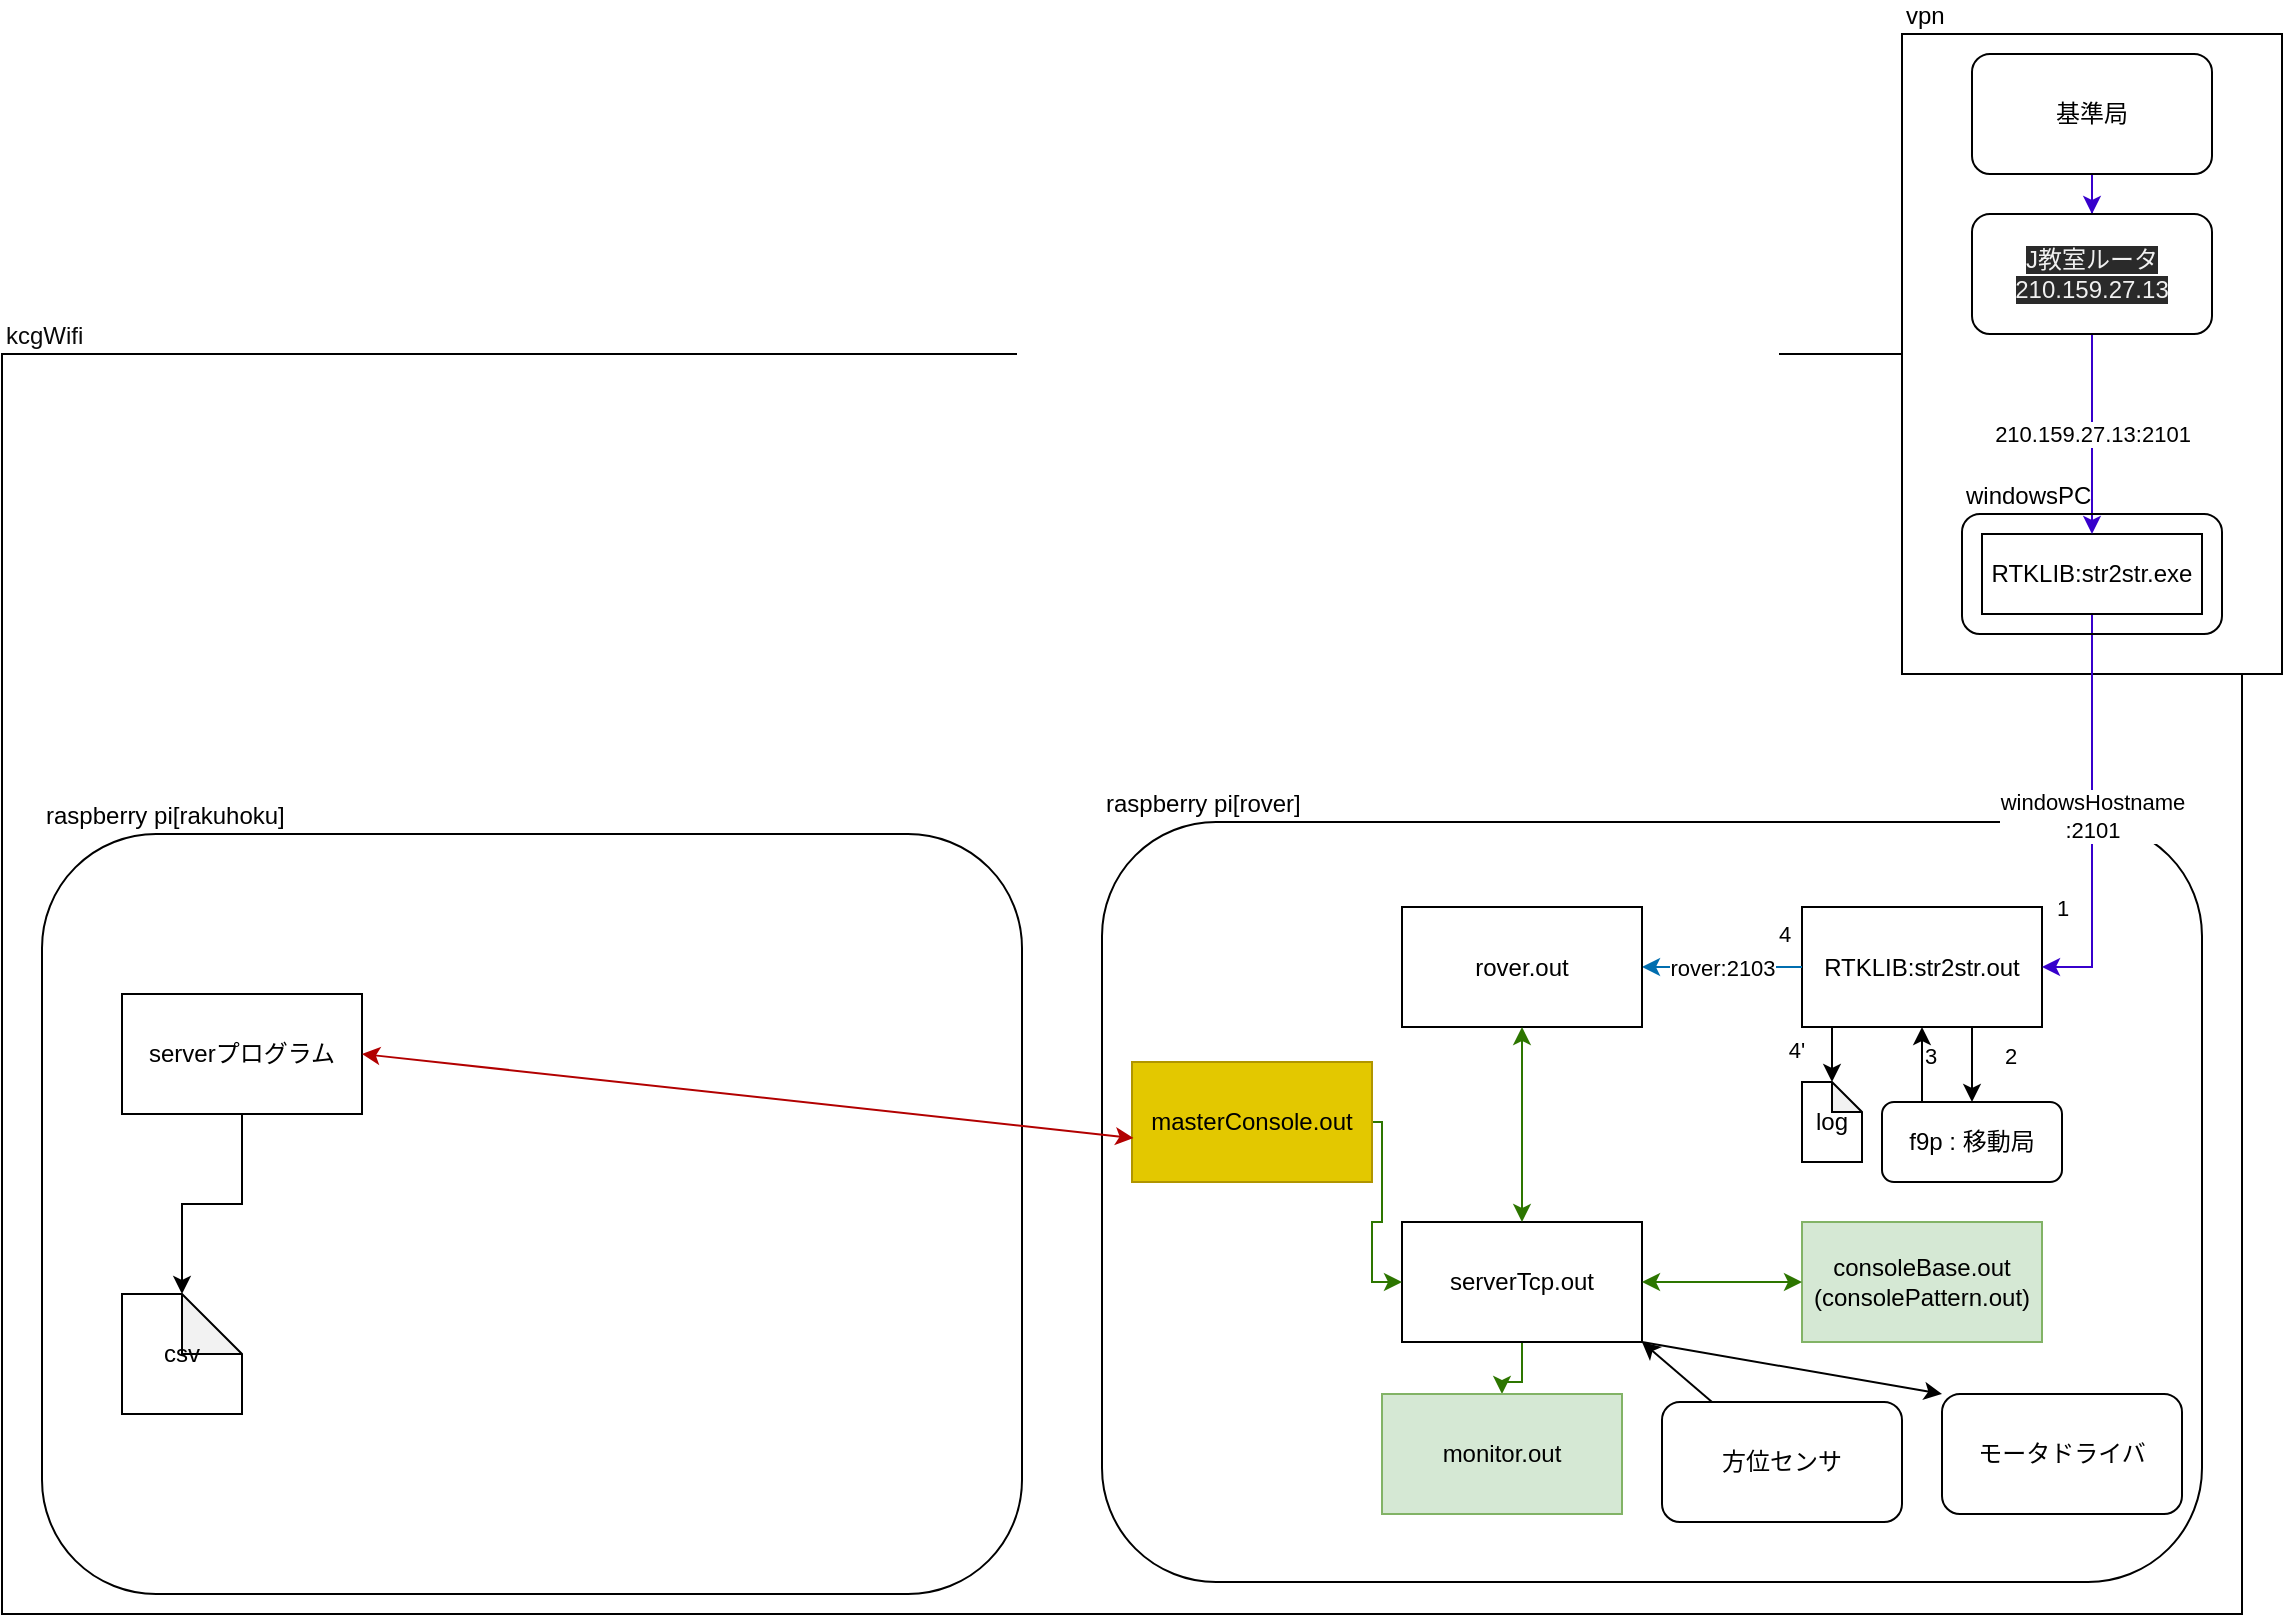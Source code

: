 <mxfile>
    <diagram id="4h4-1hlXPLHmPYGvHNiX" name="案1(json)">
        <mxGraphModel dx="1775" dy="919" grid="1" gridSize="10" guides="1" tooltips="1" connect="1" arrows="1" fold="1" page="1" pageScale="1" pageWidth="1169" pageHeight="827" math="0" shadow="0">
            <root>
                <mxCell id="0"/>
                <mxCell id="1" parent="0"/>
                <mxCell id="3" value="kcgWifi" style="rounded=0;whiteSpace=wrap;html=1;align=left;labelPosition=center;verticalLabelPosition=top;verticalAlign=bottom;labelBackgroundColor=#ffffff;fontColor=#0A0A0A;" parent="1" vertex="1">
                    <mxGeometry x="20" y="180" width="1120" height="630" as="geometry"/>
                </mxCell>
                <mxCell id="14" value="RTKLIB:str2str.out" style="rounded=0;whiteSpace=wrap;html=1;fillColor=none;align=center;" parent="1" vertex="1">
                    <mxGeometry x="920" y="456.5" width="120" height="60" as="geometry"/>
                </mxCell>
                <mxCell id="buMRhMvBDXyK5qbtizx7-53" value="vpn" style="rounded=0;whiteSpace=wrap;html=1;align=left;labelPosition=center;verticalLabelPosition=top;verticalAlign=bottom;" parent="1" vertex="1">
                    <mxGeometry x="970" y="20" width="190" height="320" as="geometry"/>
                </mxCell>
                <mxCell id="RR-BX4RhPZ8IhZsyOKge-55" value="raspberry pi[rover]" style="rounded=1;whiteSpace=wrap;html=1;fillColor=none;align=left;labelPosition=center;verticalLabelPosition=top;verticalAlign=bottom;" parent="1" vertex="1">
                    <mxGeometry x="570" y="414" width="550" height="380" as="geometry"/>
                </mxCell>
                <mxCell id="2" value="&lt;span style=&quot;background-color: rgb(255 , 255 , 255)&quot;&gt;&lt;font color=&quot;#000000&quot;&gt;vpn&lt;/font&gt;&lt;/span&gt;" style="rounded=0;whiteSpace=wrap;html=1;align=left;labelPosition=center;verticalLabelPosition=top;verticalAlign=bottom;fillColor=none;" parent="1" vertex="1">
                    <mxGeometry x="970" y="20" width="190" height="320" as="geometry"/>
                </mxCell>
                <mxCell id="15" value="windowsHostname&lt;br&gt;:2101" style="edgeStyle=orthogonalEdgeStyle;rounded=0;orthogonalLoop=1;jettySize=auto;html=1;entryX=1;entryY=0.5;entryDx=0;entryDy=0;fillColor=#6a00ff;strokeColor=#3700CC;" parent="1" source="5" target="14" edge="1">
                    <mxGeometry relative="1" as="geometry"/>
                </mxCell>
                <mxCell id="23" value="1" style="edgeLabel;html=1;align=center;verticalAlign=middle;resizable=0;points=[];" parent="15" vertex="1" connectable="0">
                    <mxGeometry x="0.605" y="1" relative="1" as="geometry">
                        <mxPoint x="-16" y="-15" as="offset"/>
                    </mxGeometry>
                </mxCell>
                <mxCell id="5" value="RTKLIB:str2str.exe" style="rounded=0;whiteSpace=wrap;html=1;fillColor=none;align=center;" parent="1" vertex="1">
                    <mxGeometry x="1010" y="270" width="110" height="40" as="geometry"/>
                </mxCell>
                <mxCell id="10" value="210.159.27.13:2101" style="edgeStyle=orthogonalEdgeStyle;rounded=0;orthogonalLoop=1;jettySize=auto;html=1;exitX=0.5;exitY=1;exitDx=0;exitDy=0;entryX=0.5;entryY=0;entryDx=0;entryDy=0;fillColor=#6a00ff;strokeColor=#3700CC;" parent="1" source="44" target="5" edge="1">
                    <mxGeometry relative="1" as="geometry">
                        <mxPoint x="1065" y="170" as="sourcePoint"/>
                    </mxGeometry>
                </mxCell>
                <mxCell id="30" value="rover:2103" style="edgeStyle=orthogonalEdgeStyle;rounded=0;orthogonalLoop=1;jettySize=auto;html=1;fillColor=#1ba1e2;strokeColor=#006EAF;" parent="1" source="14" target="29" edge="1">
                    <mxGeometry relative="1" as="geometry"/>
                </mxCell>
                <mxCell id="RR-BX4RhPZ8IhZsyOKge-59" style="edgeStyle=orthogonalEdgeStyle;rounded=0;orthogonalLoop=1;jettySize=auto;html=1;entryX=0;entryY=0;entryDx=15;entryDy=0;entryPerimeter=0;" parent="1" source="14" target="16" edge="1">
                    <mxGeometry relative="1" as="geometry">
                        <Array as="points">
                            <mxPoint x="935" y="530"/>
                            <mxPoint x="935" y="530"/>
                        </Array>
                    </mxGeometry>
                </mxCell>
                <mxCell id="RR-BX4RhPZ8IhZsyOKge-60" style="edgeStyle=orthogonalEdgeStyle;rounded=0;orthogonalLoop=1;jettySize=auto;html=1;exitX=0.5;exitY=1;exitDx=0;exitDy=0;entryX=0.5;entryY=0;entryDx=0;entryDy=0;" parent="1" source="14" target="47" edge="1">
                    <mxGeometry relative="1" as="geometry">
                        <Array as="points">
                            <mxPoint x="1005" y="517"/>
                        </Array>
                    </mxGeometry>
                </mxCell>
                <mxCell id="16" value="log" style="shape=note;whiteSpace=wrap;html=1;backgroundOutline=1;darkOpacity=0.05;fillColor=none;align=center;size=15;" parent="1" vertex="1">
                    <mxGeometry x="920" y="544" width="30" height="40" as="geometry"/>
                </mxCell>
                <mxCell id="24" value="2" style="edgeLabel;html=1;align=center;verticalAlign=middle;resizable=0;points=[];" parent="1" vertex="1" connectable="0">
                    <mxGeometry x="1019.998" y="523.996" as="geometry">
                        <mxPoint x="4" y="7" as="offset"/>
                    </mxGeometry>
                </mxCell>
                <mxCell id="25" value="4'" style="edgeLabel;html=1;align=center;verticalAlign=middle;resizable=0;points=[];" parent="1" vertex="1" connectable="0">
                    <mxGeometry x="1039.998" y="489.996" as="geometry">
                        <mxPoint x="-123" y="38" as="offset"/>
                    </mxGeometry>
                </mxCell>
                <mxCell id="26" value="3" style="edgeLabel;html=1;align=center;verticalAlign=middle;resizable=0;points=[];" parent="1" vertex="1" connectable="0">
                    <mxGeometry x="1019.998" y="513.996" as="geometry">
                        <mxPoint x="-36" y="17" as="offset"/>
                    </mxGeometry>
                </mxCell>
                <mxCell id="27" value="4" style="edgeLabel;html=1;align=center;verticalAlign=middle;resizable=0;points=[];" parent="1" vertex="1" connectable="0">
                    <mxGeometry x="909.998" y="473.996" as="geometry">
                        <mxPoint x="1" y="-4" as="offset"/>
                    </mxGeometry>
                </mxCell>
                <mxCell id="29" value="rover.out" style="rounded=0;whiteSpace=wrap;html=1;fillColor=none;align=center;" parent="1" vertex="1">
                    <mxGeometry x="720" y="456.5" width="120" height="60" as="geometry"/>
                </mxCell>
                <mxCell id="38" value="" style="edgeStyle=orthogonalEdgeStyle;rounded=0;orthogonalLoop=1;jettySize=auto;html=1;fillColor=#60a917;strokeColor=#2D7600;" parent="1" source="33" target="34" edge="1">
                    <mxGeometry relative="1" as="geometry"/>
                </mxCell>
                <mxCell id="33" value="serverTcp.out" style="rounded=0;whiteSpace=wrap;html=1;fillColor=none;align=center;" parent="1" vertex="1">
                    <mxGeometry x="720" y="614" width="120" height="60" as="geometry"/>
                </mxCell>
                <mxCell id="34" value="monitor.out" style="rounded=0;whiteSpace=wrap;html=1;fillColor=#d5e8d4;align=center;strokeColor=#82b366;fontColor=#000000;" parent="1" vertex="1">
                    <mxGeometry x="710" y="700" width="120" height="60" as="geometry"/>
                </mxCell>
                <mxCell id="35" value="consoleBase.out&lt;br&gt;(consolePattern.out)" style="rounded=0;whiteSpace=wrap;html=1;fillColor=#d5e8d4;align=center;strokeColor=#82b366;fontColor=#000000;" parent="1" vertex="1">
                    <mxGeometry x="920" y="614" width="120" height="60" as="geometry"/>
                </mxCell>
                <mxCell id="46" value="" style="edgeStyle=orthogonalEdgeStyle;rounded=0;orthogonalLoop=1;jettySize=auto;html=1;fillColor=#6a00ff;strokeColor=#3700CC;" parent="1" source="43" target="44" edge="1">
                    <mxGeometry relative="1" as="geometry"/>
                </mxCell>
                <mxCell id="43" value="基準局" style="rounded=1;whiteSpace=wrap;html=1;fillColor=none;align=center;" parent="1" vertex="1">
                    <mxGeometry x="1005" y="30" width="120" height="60" as="geometry"/>
                </mxCell>
                <mxCell id="44" value="&#10;&#10;&lt;span style=&quot;color: rgb(240, 240, 240); font-family: helvetica; font-size: 12px; font-style: normal; font-weight: 400; letter-spacing: normal; text-indent: 0px; text-transform: none; word-spacing: 0px; background-color: rgb(42, 42, 42); display: inline; float: none;&quot;&gt;J教室ルータ&lt;/span&gt;&lt;br style=&quot;color: rgb(240, 240, 240); font-family: helvetica; font-size: 12px; font-style: normal; font-weight: 400; letter-spacing: normal; text-indent: 0px; text-transform: none; word-spacing: 0px; background-color: rgb(42, 42, 42);&quot;&gt;&lt;span style=&quot;color: rgb(240, 240, 240); font-family: helvetica; font-size: 12px; font-style: normal; font-weight: 400; letter-spacing: normal; text-indent: 0px; text-transform: none; word-spacing: 0px; background-color: rgb(42, 42, 42); display: inline; float: none;&quot;&gt;210.159.27.13&lt;/span&gt;&#10;&#10;" style="rounded=1;whiteSpace=wrap;html=1;fillColor=none;align=center;" parent="1" vertex="1">
                    <mxGeometry x="1005" y="110" width="120" height="60" as="geometry"/>
                </mxCell>
                <mxCell id="45" value="windowsPC" style="rounded=1;whiteSpace=wrap;html=1;fillColor=none;align=left;labelPosition=center;verticalLabelPosition=top;verticalAlign=bottom;" parent="1" vertex="1">
                    <mxGeometry x="1000" y="260" width="130" height="60" as="geometry"/>
                </mxCell>
                <mxCell id="49" style="edgeStyle=orthogonalEdgeStyle;rounded=0;orthogonalLoop=1;jettySize=auto;html=1;exitX=0.5;exitY=0;exitDx=0;exitDy=0;entryX=0.5;entryY=1;entryDx=0;entryDy=0;" parent="1" source="47" target="14" edge="1">
                    <mxGeometry relative="1" as="geometry">
                        <Array as="points">
                            <mxPoint x="980" y="554"/>
                        </Array>
                    </mxGeometry>
                </mxCell>
                <mxCell id="47" value="f9p : 移動局" style="rounded=1;whiteSpace=wrap;html=1;" parent="1" vertex="1">
                    <mxGeometry x="960" y="554" width="90" height="40" as="geometry"/>
                </mxCell>
                <mxCell id="50" value="モータドライバ" style="rounded=1;whiteSpace=wrap;html=1;" parent="1" vertex="1">
                    <mxGeometry x="990" y="700" width="120" height="60" as="geometry"/>
                </mxCell>
                <mxCell id="51" value="" style="endArrow=classic;html=1;entryX=0;entryY=0;entryDx=0;entryDy=0;exitX=1;exitY=1;exitDx=0;exitDy=0;" parent="1" source="33" target="50" edge="1">
                    <mxGeometry width="50" height="50" relative="1" as="geometry">
                        <mxPoint x="560" y="430" as="sourcePoint"/>
                        <mxPoint x="610" y="380" as="targetPoint"/>
                    </mxGeometry>
                </mxCell>
                <mxCell id="52" value="" style="endArrow=classic;startArrow=classic;html=1;entryX=0;entryY=0.5;entryDx=0;entryDy=0;exitX=1;exitY=0.5;exitDx=0;exitDy=0;fillColor=#60a917;strokeColor=#2D7600;" parent="1" source="33" target="35" edge="1">
                    <mxGeometry width="50" height="50" relative="1" as="geometry">
                        <mxPoint x="670" y="480" as="sourcePoint"/>
                        <mxPoint x="610" y="380" as="targetPoint"/>
                    </mxGeometry>
                </mxCell>
                <mxCell id="53" value="" style="endArrow=classic;startArrow=classic;html=1;entryX=0.5;entryY=1;entryDx=0;entryDy=0;exitX=0.5;exitY=0;exitDx=0;exitDy=0;fillColor=#60a917;strokeColor=#2D7600;" parent="1" source="33" target="29" edge="1">
                    <mxGeometry width="50" height="50" relative="1" as="geometry">
                        <mxPoint x="560" y="430" as="sourcePoint"/>
                        <mxPoint x="610" y="380" as="targetPoint"/>
                    </mxGeometry>
                </mxCell>
                <mxCell id="RR-BX4RhPZ8IhZsyOKge-53" value="方位センサ" style="rounded=1;whiteSpace=wrap;html=1;" parent="1" vertex="1">
                    <mxGeometry x="850" y="704" width="120" height="60" as="geometry"/>
                </mxCell>
                <mxCell id="RR-BX4RhPZ8IhZsyOKge-54" value="" style="endArrow=classic;html=1;entryX=1;entryY=1;entryDx=0;entryDy=0;" parent="1" source="RR-BX4RhPZ8IhZsyOKge-53" target="33" edge="1">
                    <mxGeometry width="50" height="50" relative="1" as="geometry">
                        <mxPoint x="560" y="430" as="sourcePoint"/>
                        <mxPoint x="610" y="380" as="targetPoint"/>
                    </mxGeometry>
                </mxCell>
                <mxCell id="54" value="raspberry pi[rakuhoku]" style="rounded=1;whiteSpace=wrap;html=1;fillColor=none;align=left;labelPosition=center;verticalLabelPosition=top;verticalAlign=bottom;" vertex="1" parent="1">
                    <mxGeometry x="40" y="420" width="490" height="380" as="geometry"/>
                </mxCell>
                <mxCell id="oU8cGqscpkHNVwqa0P7M-56" style="edgeStyle=orthogonalEdgeStyle;rounded=0;orthogonalLoop=1;jettySize=auto;html=1;exitX=0.5;exitY=1;exitDx=0;exitDy=0;entryX=0;entryY=0;entryDx=30;entryDy=0;entryPerimeter=0;" edge="1" parent="1" source="oU8cGqscpkHNVwqa0P7M-54" target="oU8cGqscpkHNVwqa0P7M-55">
                    <mxGeometry relative="1" as="geometry"/>
                </mxCell>
                <mxCell id="oU8cGqscpkHNVwqa0P7M-54" value="serverプログラム" style="rounded=0;whiteSpace=wrap;html=1;" vertex="1" parent="1">
                    <mxGeometry x="80" y="500" width="120" height="60" as="geometry"/>
                </mxCell>
                <mxCell id="oU8cGqscpkHNVwqa0P7M-55" value="csv" style="shape=note;whiteSpace=wrap;html=1;backgroundOutline=1;darkOpacity=0.05;" vertex="1" parent="1">
                    <mxGeometry x="80" y="650" width="60" height="60" as="geometry"/>
                </mxCell>
                <mxCell id="062Bthyyob5zDCIBf9DL-58" style="edgeStyle=orthogonalEdgeStyle;rounded=0;orthogonalLoop=1;jettySize=auto;html=1;entryX=0;entryY=0.5;entryDx=0;entryDy=0;fillColor=#60a917;strokeColor=#2D7600;" edge="1" parent="1" source="062Bthyyob5zDCIBf9DL-54" target="33">
                    <mxGeometry relative="1" as="geometry">
                        <Array as="points">
                            <mxPoint x="710" y="564"/>
                            <mxPoint x="710" y="614"/>
                            <mxPoint x="705" y="614"/>
                            <mxPoint x="705" y="644"/>
                        </Array>
                    </mxGeometry>
                </mxCell>
                <mxCell id="062Bthyyob5zDCIBf9DL-54" value="masterConsole.out" style="rounded=0;whiteSpace=wrap;html=1;fillColor=#e3c800;strokeColor=#B09500;fontColor=#000000;" vertex="1" parent="1">
                    <mxGeometry x="585" y="534" width="120" height="60" as="geometry"/>
                </mxCell>
                <mxCell id="hpHJOi-LV5hMV97UFWcU-54" value="" style="endArrow=classic;startArrow=classic;html=1;entryX=0.006;entryY=0.634;entryDx=0;entryDy=0;entryPerimeter=0;exitX=1;exitY=0.5;exitDx=0;exitDy=0;fillColor=#e51400;strokeColor=#B20000;" edge="1" parent="1" source="oU8cGqscpkHNVwqa0P7M-54" target="062Bthyyob5zDCIBf9DL-54">
                    <mxGeometry width="50" height="50" relative="1" as="geometry">
                        <mxPoint x="360" y="560" as="sourcePoint"/>
                        <mxPoint x="410" y="510" as="targetPoint"/>
                    </mxGeometry>
                </mxCell>
            </root>
        </mxGraphModel>
    </diagram>
    <diagram id="7Uo8St-xOnKl7V2g1DIS" name="案2(FIFO)">
        <mxGraphModel dx="1509" dy="781" grid="1" gridSize="10" guides="1" tooltips="1" connect="1" arrows="1" fold="1" page="1" pageScale="1" pageWidth="1169" pageHeight="827" math="0" shadow="0">
            <root>
                <mxCell id="2722oZhgoKBcBwYdFfBj-0"/>
                <mxCell id="2722oZhgoKBcBwYdFfBj-1" parent="2722oZhgoKBcBwYdFfBj-0"/>
                <mxCell id="MkDBwqyUFpDcXtYGxTR2-0" value="kcgWifi" style="rounded=0;whiteSpace=wrap;html=1;align=left;labelPosition=center;verticalLabelPosition=top;verticalAlign=bottom;labelBackgroundColor=#ffffff;fontColor=#0A0A0A;" vertex="1" parent="2722oZhgoKBcBwYdFfBj-1">
                    <mxGeometry x="15" y="179" width="1120" height="630" as="geometry"/>
                </mxCell>
                <mxCell id="MkDBwqyUFpDcXtYGxTR2-1" value="RTKLIB:str2str.out" style="rounded=0;whiteSpace=wrap;html=1;fillColor=none;align=center;" vertex="1" parent="2722oZhgoKBcBwYdFfBj-1">
                    <mxGeometry x="915" y="455.5" width="120" height="60" as="geometry"/>
                </mxCell>
                <mxCell id="MkDBwqyUFpDcXtYGxTR2-2" value="vpn" style="rounded=0;whiteSpace=wrap;html=1;align=left;labelPosition=center;verticalLabelPosition=top;verticalAlign=bottom;" vertex="1" parent="2722oZhgoKBcBwYdFfBj-1">
                    <mxGeometry x="965" y="19" width="190" height="320" as="geometry"/>
                </mxCell>
                <mxCell id="MkDBwqyUFpDcXtYGxTR2-3" value="raspberry pi[rover]" style="rounded=1;whiteSpace=wrap;html=1;fillColor=none;align=left;labelPosition=center;verticalLabelPosition=top;verticalAlign=bottom;" vertex="1" parent="2722oZhgoKBcBwYdFfBj-1">
                    <mxGeometry x="565" y="413" width="550" height="380" as="geometry"/>
                </mxCell>
                <mxCell id="MkDBwqyUFpDcXtYGxTR2-4" value="&lt;span style=&quot;background-color: rgb(255 , 255 , 255)&quot;&gt;&lt;font color=&quot;#000000&quot;&gt;vpn&lt;/font&gt;&lt;/span&gt;" style="rounded=0;whiteSpace=wrap;html=1;align=left;labelPosition=center;verticalLabelPosition=top;verticalAlign=bottom;fillColor=none;" vertex="1" parent="2722oZhgoKBcBwYdFfBj-1">
                    <mxGeometry x="965" y="19" width="190" height="320" as="geometry"/>
                </mxCell>
                <mxCell id="MkDBwqyUFpDcXtYGxTR2-5" value="windowsHostname&lt;br&gt;:2101" style="edgeStyle=orthogonalEdgeStyle;rounded=0;orthogonalLoop=1;jettySize=auto;html=1;entryX=1;entryY=0.5;entryDx=0;entryDy=0;fillColor=#6a00ff;strokeColor=#3700CC;" edge="1" source="MkDBwqyUFpDcXtYGxTR2-7" target="MkDBwqyUFpDcXtYGxTR2-1" parent="2722oZhgoKBcBwYdFfBj-1">
                    <mxGeometry relative="1" as="geometry"/>
                </mxCell>
                <mxCell id="MkDBwqyUFpDcXtYGxTR2-6" value="1" style="edgeLabel;html=1;align=center;verticalAlign=middle;resizable=0;points=[];" vertex="1" connectable="0" parent="MkDBwqyUFpDcXtYGxTR2-5">
                    <mxGeometry x="0.605" y="1" relative="1" as="geometry">
                        <mxPoint x="-16" y="-15" as="offset"/>
                    </mxGeometry>
                </mxCell>
                <mxCell id="MkDBwqyUFpDcXtYGxTR2-7" value="RTKLIB:str2str.exe" style="rounded=0;whiteSpace=wrap;html=1;fillColor=none;align=center;" vertex="1" parent="2722oZhgoKBcBwYdFfBj-1">
                    <mxGeometry x="1005" y="269" width="110" height="40" as="geometry"/>
                </mxCell>
                <mxCell id="MkDBwqyUFpDcXtYGxTR2-8" value="210.159.27.13:2101" style="edgeStyle=orthogonalEdgeStyle;rounded=0;orthogonalLoop=1;jettySize=auto;html=1;exitX=0.5;exitY=1;exitDx=0;exitDy=0;entryX=0.5;entryY=0;entryDx=0;entryDy=0;fillColor=#6a00ff;strokeColor=#3700CC;" edge="1" source="MkDBwqyUFpDcXtYGxTR2-24" target="MkDBwqyUFpDcXtYGxTR2-7" parent="2722oZhgoKBcBwYdFfBj-1">
                    <mxGeometry relative="1" as="geometry">
                        <mxPoint x="1060" y="169" as="sourcePoint"/>
                    </mxGeometry>
                </mxCell>
                <mxCell id="MkDBwqyUFpDcXtYGxTR2-9" value="rover:2103" style="edgeStyle=orthogonalEdgeStyle;rounded=0;orthogonalLoop=1;jettySize=auto;html=1;fillColor=#1ba1e2;strokeColor=#006EAF;" edge="1" source="MkDBwqyUFpDcXtYGxTR2-1" target="MkDBwqyUFpDcXtYGxTR2-17" parent="2722oZhgoKBcBwYdFfBj-1">
                    <mxGeometry relative="1" as="geometry"/>
                </mxCell>
                <mxCell id="MkDBwqyUFpDcXtYGxTR2-10" style="edgeStyle=orthogonalEdgeStyle;rounded=0;orthogonalLoop=1;jettySize=auto;html=1;entryX=0;entryY=0;entryDx=15;entryDy=0;entryPerimeter=0;" edge="1" source="MkDBwqyUFpDcXtYGxTR2-1" target="MkDBwqyUFpDcXtYGxTR2-12" parent="2722oZhgoKBcBwYdFfBj-1">
                    <mxGeometry relative="1" as="geometry">
                        <Array as="points">
                            <mxPoint x="930" y="529"/>
                            <mxPoint x="930" y="529"/>
                        </Array>
                    </mxGeometry>
                </mxCell>
                <mxCell id="MkDBwqyUFpDcXtYGxTR2-11" style="edgeStyle=orthogonalEdgeStyle;rounded=0;orthogonalLoop=1;jettySize=auto;html=1;exitX=0.5;exitY=1;exitDx=0;exitDy=0;entryX=0.5;entryY=0;entryDx=0;entryDy=0;" edge="1" source="MkDBwqyUFpDcXtYGxTR2-1" target="MkDBwqyUFpDcXtYGxTR2-27" parent="2722oZhgoKBcBwYdFfBj-1">
                    <mxGeometry relative="1" as="geometry">
                        <Array as="points">
                            <mxPoint x="1000" y="516"/>
                        </Array>
                    </mxGeometry>
                </mxCell>
                <mxCell id="MkDBwqyUFpDcXtYGxTR2-12" value="log" style="shape=note;whiteSpace=wrap;html=1;backgroundOutline=1;darkOpacity=0.05;fillColor=none;align=center;size=15;" vertex="1" parent="2722oZhgoKBcBwYdFfBj-1">
                    <mxGeometry x="915" y="543" width="30" height="40" as="geometry"/>
                </mxCell>
                <mxCell id="MkDBwqyUFpDcXtYGxTR2-13" value="2" style="edgeLabel;html=1;align=center;verticalAlign=middle;resizable=0;points=[];" vertex="1" connectable="0" parent="2722oZhgoKBcBwYdFfBj-1">
                    <mxGeometry x="1014.998" y="522.996" as="geometry">
                        <mxPoint x="4" y="7" as="offset"/>
                    </mxGeometry>
                </mxCell>
                <mxCell id="MkDBwqyUFpDcXtYGxTR2-14" value="4'" style="edgeLabel;html=1;align=center;verticalAlign=middle;resizable=0;points=[];" vertex="1" connectable="0" parent="2722oZhgoKBcBwYdFfBj-1">
                    <mxGeometry x="1034.998" y="488.996" as="geometry">
                        <mxPoint x="-123" y="38" as="offset"/>
                    </mxGeometry>
                </mxCell>
                <mxCell id="MkDBwqyUFpDcXtYGxTR2-15" value="3" style="edgeLabel;html=1;align=center;verticalAlign=middle;resizable=0;points=[];" vertex="1" connectable="0" parent="2722oZhgoKBcBwYdFfBj-1">
                    <mxGeometry x="1014.998" y="512.996" as="geometry">
                        <mxPoint x="-36" y="17" as="offset"/>
                    </mxGeometry>
                </mxCell>
                <mxCell id="MkDBwqyUFpDcXtYGxTR2-16" value="4" style="edgeLabel;html=1;align=center;verticalAlign=middle;resizable=0;points=[];" vertex="1" connectable="0" parent="2722oZhgoKBcBwYdFfBj-1">
                    <mxGeometry x="904.998" y="472.996" as="geometry">
                        <mxPoint x="1" y="-4" as="offset"/>
                    </mxGeometry>
                </mxCell>
                <mxCell id="MkDBwqyUFpDcXtYGxTR2-17" value="rover.out" style="rounded=0;whiteSpace=wrap;html=1;fillColor=none;align=center;" vertex="1" parent="2722oZhgoKBcBwYdFfBj-1">
                    <mxGeometry x="715" y="455.5" width="120" height="60" as="geometry"/>
                </mxCell>
                <mxCell id="MkDBwqyUFpDcXtYGxTR2-18" value="" style="edgeStyle=orthogonalEdgeStyle;rounded=0;orthogonalLoop=1;jettySize=auto;html=1;fillColor=#60a917;strokeColor=#2D7600;" edge="1" source="MkDBwqyUFpDcXtYGxTR2-19" target="MkDBwqyUFpDcXtYGxTR2-20" parent="2722oZhgoKBcBwYdFfBj-1">
                    <mxGeometry relative="1" as="geometry"/>
                </mxCell>
                <mxCell id="MkDBwqyUFpDcXtYGxTR2-19" value="serverTcp.out" style="rounded=0;whiteSpace=wrap;html=1;fillColor=none;align=center;" vertex="1" parent="2722oZhgoKBcBwYdFfBj-1">
                    <mxGeometry x="715" y="613" width="120" height="60" as="geometry"/>
                </mxCell>
                <mxCell id="MkDBwqyUFpDcXtYGxTR2-20" value="monitor.out" style="rounded=0;whiteSpace=wrap;html=1;fillColor=#d5e8d4;align=center;strokeColor=#82b366;fontColor=#000000;" vertex="1" parent="2722oZhgoKBcBwYdFfBj-1">
                    <mxGeometry x="705" y="699" width="120" height="60" as="geometry"/>
                </mxCell>
                <mxCell id="MkDBwqyUFpDcXtYGxTR2-21" value="consoleBase.out&lt;br&gt;(consolePattern.out)" style="rounded=0;whiteSpace=wrap;html=1;fillColor=#d5e8d4;align=center;strokeColor=#82b366;fontColor=#000000;" vertex="1" parent="2722oZhgoKBcBwYdFfBj-1">
                    <mxGeometry x="915" y="613" width="120" height="60" as="geometry"/>
                </mxCell>
                <mxCell id="MkDBwqyUFpDcXtYGxTR2-22" value="" style="edgeStyle=orthogonalEdgeStyle;rounded=0;orthogonalLoop=1;jettySize=auto;html=1;fillColor=#6a00ff;strokeColor=#3700CC;" edge="1" source="MkDBwqyUFpDcXtYGxTR2-23" target="MkDBwqyUFpDcXtYGxTR2-24" parent="2722oZhgoKBcBwYdFfBj-1">
                    <mxGeometry relative="1" as="geometry"/>
                </mxCell>
                <mxCell id="MkDBwqyUFpDcXtYGxTR2-23" value="基準局" style="rounded=1;whiteSpace=wrap;html=1;fillColor=none;align=center;" vertex="1" parent="2722oZhgoKBcBwYdFfBj-1">
                    <mxGeometry x="1000" y="29" width="120" height="60" as="geometry"/>
                </mxCell>
                <mxCell id="MkDBwqyUFpDcXtYGxTR2-24" value="&#10;&#10;&lt;span style=&quot;color: rgb(240, 240, 240); font-family: helvetica; font-size: 12px; font-style: normal; font-weight: 400; letter-spacing: normal; text-indent: 0px; text-transform: none; word-spacing: 0px; background-color: rgb(42, 42, 42); display: inline; float: none;&quot;&gt;J教室ルータ&lt;/span&gt;&lt;br style=&quot;color: rgb(240, 240, 240); font-family: helvetica; font-size: 12px; font-style: normal; font-weight: 400; letter-spacing: normal; text-indent: 0px; text-transform: none; word-spacing: 0px; background-color: rgb(42, 42, 42);&quot;&gt;&lt;span style=&quot;color: rgb(240, 240, 240); font-family: helvetica; font-size: 12px; font-style: normal; font-weight: 400; letter-spacing: normal; text-indent: 0px; text-transform: none; word-spacing: 0px; background-color: rgb(42, 42, 42); display: inline; float: none;&quot;&gt;210.159.27.13&lt;/span&gt;&#10;&#10;" style="rounded=1;whiteSpace=wrap;html=1;fillColor=none;align=center;" vertex="1" parent="2722oZhgoKBcBwYdFfBj-1">
                    <mxGeometry x="1000" y="109" width="120" height="60" as="geometry"/>
                </mxCell>
                <mxCell id="MkDBwqyUFpDcXtYGxTR2-25" value="windowsPC" style="rounded=1;whiteSpace=wrap;html=1;fillColor=none;align=left;labelPosition=center;verticalLabelPosition=top;verticalAlign=bottom;" vertex="1" parent="2722oZhgoKBcBwYdFfBj-1">
                    <mxGeometry x="995" y="259" width="130" height="60" as="geometry"/>
                </mxCell>
                <mxCell id="MkDBwqyUFpDcXtYGxTR2-26" style="edgeStyle=orthogonalEdgeStyle;rounded=0;orthogonalLoop=1;jettySize=auto;html=1;exitX=0.5;exitY=0;exitDx=0;exitDy=0;entryX=0.5;entryY=1;entryDx=0;entryDy=0;" edge="1" source="MkDBwqyUFpDcXtYGxTR2-27" target="MkDBwqyUFpDcXtYGxTR2-1" parent="2722oZhgoKBcBwYdFfBj-1">
                    <mxGeometry relative="1" as="geometry">
                        <Array as="points">
                            <mxPoint x="975" y="553"/>
                        </Array>
                    </mxGeometry>
                </mxCell>
                <mxCell id="MkDBwqyUFpDcXtYGxTR2-27" value="f9p : 移動局" style="rounded=1;whiteSpace=wrap;html=1;" vertex="1" parent="2722oZhgoKBcBwYdFfBj-1">
                    <mxGeometry x="955" y="553" width="90" height="40" as="geometry"/>
                </mxCell>
                <mxCell id="MkDBwqyUFpDcXtYGxTR2-28" value="モータドライバ" style="rounded=1;whiteSpace=wrap;html=1;" vertex="1" parent="2722oZhgoKBcBwYdFfBj-1">
                    <mxGeometry x="985" y="699" width="120" height="60" as="geometry"/>
                </mxCell>
                <mxCell id="MkDBwqyUFpDcXtYGxTR2-29" value="" style="endArrow=classic;html=1;entryX=0;entryY=0;entryDx=0;entryDy=0;exitX=1;exitY=1;exitDx=0;exitDy=0;" edge="1" source="MkDBwqyUFpDcXtYGxTR2-19" target="MkDBwqyUFpDcXtYGxTR2-28" parent="2722oZhgoKBcBwYdFfBj-1">
                    <mxGeometry width="50" height="50" relative="1" as="geometry">
                        <mxPoint x="555" y="429" as="sourcePoint"/>
                        <mxPoint x="605" y="379" as="targetPoint"/>
                    </mxGeometry>
                </mxCell>
                <mxCell id="MkDBwqyUFpDcXtYGxTR2-30" value="" style="endArrow=classic;startArrow=classic;html=1;entryX=0;entryY=0.5;entryDx=0;entryDy=0;exitX=1;exitY=0.5;exitDx=0;exitDy=0;fillColor=#60a917;strokeColor=#2D7600;" edge="1" source="MkDBwqyUFpDcXtYGxTR2-19" target="MkDBwqyUFpDcXtYGxTR2-21" parent="2722oZhgoKBcBwYdFfBj-1">
                    <mxGeometry width="50" height="50" relative="1" as="geometry">
                        <mxPoint x="665" y="479" as="sourcePoint"/>
                        <mxPoint x="605" y="379" as="targetPoint"/>
                    </mxGeometry>
                </mxCell>
                <mxCell id="MkDBwqyUFpDcXtYGxTR2-31" value="" style="endArrow=classic;startArrow=classic;html=1;entryX=0.5;entryY=1;entryDx=0;entryDy=0;exitX=0.5;exitY=0;exitDx=0;exitDy=0;fillColor=#60a917;strokeColor=#2D7600;" edge="1" source="MkDBwqyUFpDcXtYGxTR2-19" target="MkDBwqyUFpDcXtYGxTR2-17" parent="2722oZhgoKBcBwYdFfBj-1">
                    <mxGeometry width="50" height="50" relative="1" as="geometry">
                        <mxPoint x="555" y="429" as="sourcePoint"/>
                        <mxPoint x="605" y="379" as="targetPoint"/>
                    </mxGeometry>
                </mxCell>
                <mxCell id="MkDBwqyUFpDcXtYGxTR2-32" value="方位センサ" style="rounded=1;whiteSpace=wrap;html=1;" vertex="1" parent="2722oZhgoKBcBwYdFfBj-1">
                    <mxGeometry x="845" y="703" width="120" height="60" as="geometry"/>
                </mxCell>
                <mxCell id="MkDBwqyUFpDcXtYGxTR2-33" value="" style="endArrow=classic;html=1;entryX=1;entryY=1;entryDx=0;entryDy=0;" edge="1" source="MkDBwqyUFpDcXtYGxTR2-32" target="MkDBwqyUFpDcXtYGxTR2-19" parent="2722oZhgoKBcBwYdFfBj-1">
                    <mxGeometry width="50" height="50" relative="1" as="geometry">
                        <mxPoint x="555" y="429" as="sourcePoint"/>
                        <mxPoint x="605" y="379" as="targetPoint"/>
                    </mxGeometry>
                </mxCell>
                <mxCell id="MkDBwqyUFpDcXtYGxTR2-34" value="raspberry pi[rakuhoku]" style="rounded=1;whiteSpace=wrap;html=1;fillColor=none;align=left;labelPosition=center;verticalLabelPosition=top;verticalAlign=bottom;" vertex="1" parent="2722oZhgoKBcBwYdFfBj-1">
                    <mxGeometry x="35" y="419" width="490" height="380" as="geometry"/>
                </mxCell>
                <mxCell id="MkDBwqyUFpDcXtYGxTR2-35" style="edgeStyle=orthogonalEdgeStyle;rounded=0;orthogonalLoop=1;jettySize=auto;html=1;exitX=0.5;exitY=1;exitDx=0;exitDy=0;entryX=0;entryY=0;entryDx=30;entryDy=0;entryPerimeter=0;" edge="1" source="MkDBwqyUFpDcXtYGxTR2-36" target="MkDBwqyUFpDcXtYGxTR2-37" parent="2722oZhgoKBcBwYdFfBj-1">
                    <mxGeometry relative="1" as="geometry"/>
                </mxCell>
                <mxCell id="1mH5I6TLiAHNWnVb_CI_-2" style="edgeStyle=orthogonalEdgeStyle;rounded=0;orthogonalLoop=1;jettySize=auto;html=1;entryX=0;entryY=0.5;entryDx=0;entryDy=0;entryPerimeter=0;fillColor=#e3c800;strokeColor=#B09500;" edge="1" parent="2722oZhgoKBcBwYdFfBj-1" source="MkDBwqyUFpDcXtYGxTR2-36" target="1mH5I6TLiAHNWnVb_CI_-1">
                    <mxGeometry relative="1" as="geometry"/>
                </mxCell>
                <mxCell id="MkDBwqyUFpDcXtYGxTR2-36" value="serverプログラム" style="rounded=0;whiteSpace=wrap;html=1;" vertex="1" parent="2722oZhgoKBcBwYdFfBj-1">
                    <mxGeometry x="75" y="499" width="120" height="60" as="geometry"/>
                </mxCell>
                <mxCell id="MkDBwqyUFpDcXtYGxTR2-37" value="csv" style="shape=note;whiteSpace=wrap;html=1;backgroundOutline=1;darkOpacity=0.05;" vertex="1" parent="2722oZhgoKBcBwYdFfBj-1">
                    <mxGeometry x="75" y="649" width="60" height="60" as="geometry"/>
                </mxCell>
                <mxCell id="1mH5I6TLiAHNWnVb_CI_-5" style="edgeStyle=orthogonalEdgeStyle;rounded=0;orthogonalLoop=1;jettySize=auto;html=1;entryX=0;entryY=0;entryDx=60;entryDy=30;entryPerimeter=0;fillColor=#e3c800;strokeColor=#B09500;" edge="1" parent="2722oZhgoKBcBwYdFfBj-1" source="W9wcYQlUZOqT4Q3mTUsH-0" target="1mH5I6TLiAHNWnVb_CI_-0">
                    <mxGeometry relative="1" as="geometry"/>
                </mxCell>
                <mxCell id="W9wcYQlUZOqT4Q3mTUsH-0" value="masterConsole.out" style="rounded=0;whiteSpace=wrap;html=1;fillColor=#e3c800;strokeColor=#B09500;fontColor=#000000;" vertex="1" parent="2722oZhgoKBcBwYdFfBj-1">
                    <mxGeometry x="335" y="599" width="120" height="60" as="geometry"/>
                </mxCell>
                <mxCell id="1mH5I6TLiAHNWnVb_CI_-4" style="edgeStyle=orthogonalEdgeStyle;rounded=0;orthogonalLoop=1;jettySize=auto;html=1;entryX=1;entryY=1;entryDx=0;entryDy=0;fillColor=#e3c800;strokeColor=#B09500;" edge="1" parent="2722oZhgoKBcBwYdFfBj-1" source="1mH5I6TLiAHNWnVb_CI_-0" target="MkDBwqyUFpDcXtYGxTR2-36">
                    <mxGeometry relative="1" as="geometry"/>
                </mxCell>
                <mxCell id="1mH5I6TLiAHNWnVb_CI_-0" value="FIFO_B" style="shape=note;whiteSpace=wrap;html=1;backgroundOutline=1;darkOpacity=0.05;fillColor=#e3c800;strokeColor=#B09500;fontColor=#000000;" vertex="1" parent="2722oZhgoKBcBwYdFfBj-1">
                    <mxGeometry x="225" y="599" width="60" height="60" as="geometry"/>
                </mxCell>
                <mxCell id="1mH5I6TLiAHNWnVb_CI_-3" value="" style="edgeStyle=orthogonalEdgeStyle;rounded=0;orthogonalLoop=1;jettySize=auto;html=1;fillColor=#e3c800;strokeColor=#B09500;" edge="1" parent="2722oZhgoKBcBwYdFfBj-1" source="1mH5I6TLiAHNWnVb_CI_-1" target="W9wcYQlUZOqT4Q3mTUsH-0">
                    <mxGeometry relative="1" as="geometry"/>
                </mxCell>
                <mxCell id="1mH5I6TLiAHNWnVb_CI_-1" value="FIFO_A" style="shape=note;whiteSpace=wrap;html=1;backgroundOutline=1;darkOpacity=0.05;fillColor=#e3c800;strokeColor=#B09500;fontColor=#000000;" vertex="1" parent="2722oZhgoKBcBwYdFfBj-1">
                    <mxGeometry x="365" y="499" width="60" height="60" as="geometry"/>
                </mxCell>
                <mxCell id="1mH5I6TLiAHNWnVb_CI_-6" value="" style="endArrow=classic;startArrow=classic;html=1;exitX=1;exitY=0.5;exitDx=0;exitDy=0;entryX=0;entryY=0.5;entryDx=0;entryDy=0;fillColor=#60a917;strokeColor=#2D7600;" edge="1" parent="2722oZhgoKBcBwYdFfBj-1" source="W9wcYQlUZOqT4Q3mTUsH-0" target="MkDBwqyUFpDcXtYGxTR2-19">
                    <mxGeometry width="50" height="50" relative="1" as="geometry">
                        <mxPoint x="555" y="429" as="sourcePoint"/>
                        <mxPoint x="605" y="379" as="targetPoint"/>
                    </mxGeometry>
                </mxCell>
            </root>
        </mxGraphModel>
    </diagram>
    <diagram id="5j5Y93fpTIJGQrGHd6JN" name="アイコンの説明">
        <mxGraphModel grid="1" gridSize="10" guides="1" tooltips="1" connect="1" arrows="1" page="1" fold="1" pageScale="1" pageWidth="1169" pageHeight="827" math="0" shadow="0">
            <root>
                <mxCell id="kNCsVmunjcMlmzxXIHjF-0"/>
                <mxCell id="kNCsVmunjcMlmzxXIHjF-1" parent="kNCsVmunjcMlmzxXIHjF-0"/>
                <mxCell id="XlnbSORkpJPxRoDRaM9c-1" value="" style="group" vertex="1" connectable="0" parent="kNCsVmunjcMlmzxXIHjF-1">
                    <mxGeometry x="620" y="30" width="530" height="787" as="geometry"/>
                </mxCell>
                <mxCell id="iw7iqL9IymhqxjgPtU3d-0" value="" style="shape=table;html=1;whiteSpace=wrap;startSize=0;container=1;collapsible=0;childLayout=tableLayout;" vertex="1" parent="XlnbSORkpJPxRoDRaM9c-1">
                    <mxGeometry width="530" height="775.369" as="geometry"/>
                </mxCell>
                <mxCell id="iw7iqL9IymhqxjgPtU3d-1" style="shape=partialRectangle;html=1;whiteSpace=wrap;collapsible=0;dropTarget=0;pointerEvents=0;fillColor=none;top=0;left=0;bottom=0;right=0;points=[[0,0.5],[1,0.5]];portConstraint=eastwest;" vertex="1" parent="iw7iqL9IymhqxjgPtU3d-0">
                    <mxGeometry width="530" height="97" as="geometry"/>
                </mxCell>
                <mxCell id="iw7iqL9IymhqxjgPtU3d-2" style="shape=partialRectangle;html=1;whiteSpace=wrap;connectable=0;fillColor=none;top=0;left=0;bottom=0;right=0;overflow=hidden;" vertex="1" parent="iw7iqL9IymhqxjgPtU3d-1">
                    <mxGeometry width="190" height="97" as="geometry"/>
                </mxCell>
                <mxCell id="iw7iqL9IymhqxjgPtU3d-3" value="post通信によるjsonの送信" style="shape=partialRectangle;html=1;whiteSpace=wrap;connectable=0;fillColor=none;top=0;left=0;bottom=0;right=0;overflow=hidden;" vertex="1" parent="iw7iqL9IymhqxjgPtU3d-1">
                    <mxGeometry x="190" width="340" height="97" as="geometry"/>
                </mxCell>
                <mxCell id="iw7iqL9IymhqxjgPtU3d-4" value="" style="shape=partialRectangle;html=1;whiteSpace=wrap;collapsible=0;dropTarget=0;pointerEvents=0;fillColor=none;top=0;left=0;bottom=0;right=0;points=[[0,0.5],[1,0.5]];portConstraint=eastwest;" vertex="1" parent="iw7iqL9IymhqxjgPtU3d-0">
                    <mxGeometry y="97" width="530" height="98" as="geometry"/>
                </mxCell>
                <mxCell id="iw7iqL9IymhqxjgPtU3d-5" value="" style="shape=partialRectangle;html=1;whiteSpace=wrap;connectable=0;fillColor=none;top=0;left=0;bottom=0;right=0;overflow=hidden;" vertex="1" parent="iw7iqL9IymhqxjgPtU3d-4">
                    <mxGeometry width="190" height="98" as="geometry"/>
                </mxCell>
                <mxCell id="iw7iqL9IymhqxjgPtU3d-6" value="未制作のプログラム" style="shape=partialRectangle;html=1;whiteSpace=wrap;connectable=0;fillColor=none;top=0;left=0;bottom=0;right=0;overflow=hidden;" vertex="1" parent="iw7iqL9IymhqxjgPtU3d-4">
                    <mxGeometry x="190" width="340" height="98" as="geometry"/>
                </mxCell>
                <mxCell id="iw7iqL9IymhqxjgPtU3d-7" value="" style="shape=partialRectangle;html=1;whiteSpace=wrap;collapsible=0;dropTarget=0;pointerEvents=0;fillColor=none;top=0;left=0;bottom=0;right=0;points=[[0,0.5],[1,0.5]];portConstraint=eastwest;" vertex="1" parent="iw7iqL9IymhqxjgPtU3d-0">
                    <mxGeometry y="195" width="530" height="96" as="geometry"/>
                </mxCell>
                <mxCell id="iw7iqL9IymhqxjgPtU3d-8" value="" style="shape=partialRectangle;html=1;whiteSpace=wrap;connectable=0;fillColor=none;top=0;left=0;bottom=0;right=0;overflow=hidden;" vertex="1" parent="iw7iqL9IymhqxjgPtU3d-7">
                    <mxGeometry width="190" height="96" as="geometry"/>
                </mxCell>
                <mxCell id="iw7iqL9IymhqxjgPtU3d-9" value="FIFO" style="shape=partialRectangle;html=1;whiteSpace=wrap;connectable=0;fillColor=none;top=0;left=0;bottom=0;right=0;overflow=hidden;" vertex="1" parent="iw7iqL9IymhqxjgPtU3d-7">
                    <mxGeometry x="190" width="340" height="96" as="geometry"/>
                </mxCell>
                <mxCell id="iw7iqL9IymhqxjgPtU3d-10" value="" style="shape=partialRectangle;html=1;whiteSpace=wrap;collapsible=0;dropTarget=0;pointerEvents=0;fillColor=none;top=0;left=0;bottom=0;right=0;points=[[0,0.5],[1,0.5]];portConstraint=eastwest;" vertex="1" parent="iw7iqL9IymhqxjgPtU3d-0">
                    <mxGeometry y="291" width="530" height="97" as="geometry"/>
                </mxCell>
                <mxCell id="iw7iqL9IymhqxjgPtU3d-11" value="" style="shape=partialRectangle;html=1;whiteSpace=wrap;connectable=0;fillColor=none;top=0;left=0;bottom=0;right=0;overflow=hidden;" vertex="1" parent="iw7iqL9IymhqxjgPtU3d-10">
                    <mxGeometry width="190" height="97" as="geometry"/>
                </mxCell>
                <mxCell id="iw7iqL9IymhqxjgPtU3d-12" value="" style="shape=partialRectangle;html=1;whiteSpace=wrap;connectable=0;fillColor=none;top=0;left=0;bottom=0;right=0;overflow=hidden;" vertex="1" parent="iw7iqL9IymhqxjgPtU3d-10">
                    <mxGeometry x="190" width="340" height="97" as="geometry"/>
                </mxCell>
                <mxCell id="iw7iqL9IymhqxjgPtU3d-13" style="shape=partialRectangle;html=1;whiteSpace=wrap;collapsible=0;dropTarget=0;pointerEvents=0;fillColor=none;top=0;left=0;bottom=0;right=0;points=[[0,0.5],[1,0.5]];portConstraint=eastwest;" vertex="1" parent="iw7iqL9IymhqxjgPtU3d-0">
                    <mxGeometry y="388" width="530" height="97" as="geometry"/>
                </mxCell>
                <mxCell id="iw7iqL9IymhqxjgPtU3d-14" style="shape=partialRectangle;html=1;whiteSpace=wrap;connectable=0;fillColor=none;top=0;left=0;bottom=0;right=0;overflow=hidden;" vertex="1" parent="iw7iqL9IymhqxjgPtU3d-13">
                    <mxGeometry width="190" height="97" as="geometry"/>
                </mxCell>
                <mxCell id="iw7iqL9IymhqxjgPtU3d-15" style="shape=partialRectangle;html=1;whiteSpace=wrap;connectable=0;fillColor=none;top=0;left=0;bottom=0;right=0;overflow=hidden;" vertex="1" parent="iw7iqL9IymhqxjgPtU3d-13">
                    <mxGeometry x="190" width="340" height="97" as="geometry"/>
                </mxCell>
                <mxCell id="iw7iqL9IymhqxjgPtU3d-16" style="shape=partialRectangle;html=1;whiteSpace=wrap;collapsible=0;dropTarget=0;pointerEvents=0;fillColor=none;top=0;left=0;bottom=0;right=0;points=[[0,0.5],[1,0.5]];portConstraint=eastwest;" vertex="1" parent="iw7iqL9IymhqxjgPtU3d-0">
                    <mxGeometry y="485" width="530" height="97" as="geometry"/>
                </mxCell>
                <mxCell id="iw7iqL9IymhqxjgPtU3d-17" style="shape=partialRectangle;html=1;whiteSpace=wrap;connectable=0;fillColor=none;top=0;left=0;bottom=0;right=0;overflow=hidden;" vertex="1" parent="iw7iqL9IymhqxjgPtU3d-16">
                    <mxGeometry width="190" height="97" as="geometry"/>
                </mxCell>
                <mxCell id="iw7iqL9IymhqxjgPtU3d-18" style="shape=partialRectangle;html=1;whiteSpace=wrap;connectable=0;fillColor=none;top=0;left=0;bottom=0;right=0;overflow=hidden;" vertex="1" parent="iw7iqL9IymhqxjgPtU3d-16">
                    <mxGeometry x="190" width="340" height="97" as="geometry"/>
                </mxCell>
                <mxCell id="iw7iqL9IymhqxjgPtU3d-19" style="shape=partialRectangle;html=1;whiteSpace=wrap;collapsible=0;dropTarget=0;pointerEvents=0;fillColor=none;top=0;left=0;bottom=0;right=0;points=[[0,0.5],[1,0.5]];portConstraint=eastwest;" vertex="1" parent="iw7iqL9IymhqxjgPtU3d-0">
                    <mxGeometry y="582" width="530" height="96" as="geometry"/>
                </mxCell>
                <mxCell id="iw7iqL9IymhqxjgPtU3d-20" style="shape=partialRectangle;html=1;whiteSpace=wrap;connectable=0;fillColor=none;top=0;left=0;bottom=0;right=0;overflow=hidden;" vertex="1" parent="iw7iqL9IymhqxjgPtU3d-19">
                    <mxGeometry width="190" height="96" as="geometry"/>
                </mxCell>
                <mxCell id="iw7iqL9IymhqxjgPtU3d-21" style="shape=partialRectangle;html=1;whiteSpace=wrap;connectable=0;fillColor=none;top=0;left=0;bottom=0;right=0;overflow=hidden;" vertex="1" parent="iw7iqL9IymhqxjgPtU3d-19">
                    <mxGeometry x="190" width="340" height="96" as="geometry"/>
                </mxCell>
                <mxCell id="iw7iqL9IymhqxjgPtU3d-22" style="shape=partialRectangle;html=1;whiteSpace=wrap;collapsible=0;dropTarget=0;pointerEvents=0;fillColor=none;top=0;left=0;bottom=0;right=0;points=[[0,0.5],[1,0.5]];portConstraint=eastwest;" vertex="1" parent="iw7iqL9IymhqxjgPtU3d-0">
                    <mxGeometry y="678" width="530" height="97" as="geometry"/>
                </mxCell>
                <mxCell id="iw7iqL9IymhqxjgPtU3d-23" style="shape=partialRectangle;html=1;whiteSpace=wrap;connectable=0;fillColor=none;top=0;left=0;bottom=0;right=0;overflow=hidden;" vertex="1" parent="iw7iqL9IymhqxjgPtU3d-22">
                    <mxGeometry width="190" height="97" as="geometry"/>
                </mxCell>
                <mxCell id="iw7iqL9IymhqxjgPtU3d-24" style="shape=partialRectangle;html=1;whiteSpace=wrap;connectable=0;fillColor=none;top=0;left=0;bottom=0;right=0;overflow=hidden;" vertex="1" parent="iw7iqL9IymhqxjgPtU3d-22">
                    <mxGeometry x="190" width="340" height="97" as="geometry"/>
                </mxCell>
                <mxCell id="8auucBiwoUa1d5W-MGLb-0" value="" style="rounded=0;whiteSpace=wrap;html=1;fillColor=#e3c800;strokeColor=#B09500;fontColor=#000000;" vertex="1" parent="XlnbSORkpJPxRoDRaM9c-1">
                    <mxGeometry x="33.125" y="116.305" width="88.333" height="58.153" as="geometry"/>
                </mxCell>
                <mxCell id="XlnbSORkpJPxRoDRaM9c-4" value="" style="endArrow=classic;startArrow=classic;html=1;fillColor=#e51400;strokeColor=#B20000;" edge="1" parent="XlnbSORkpJPxRoDRaM9c-1">
                    <mxGeometry width="50" height="50" relative="1" as="geometry">
                        <mxPoint x="80" y="80" as="sourcePoint"/>
                        <mxPoint x="130" y="30" as="targetPoint"/>
                    </mxGeometry>
                </mxCell>
                <mxCell id="XlnbSORkpJPxRoDRaM9c-0" value="&lt;font color=&quot;#000000&quot;&gt;案で利用されるシステム構成の記号&lt;/font&gt;" style="text;html=1;align=center;verticalAlign=middle;whiteSpace=wrap;rounded=0;fillColor=#FCFCFC;" vertex="1" parent="kNCsVmunjcMlmzxXIHjF-1">
                    <mxGeometry x="620" y="10" width="210" height="20" as="geometry"/>
                </mxCell>
                <mxCell id="XlnbSORkpJPxRoDRaM9c-3" value="" style="endArrow=classic;html=1;fillColor=#e3c800;strokeColor=#B09500;" edge="1" parent="kNCsVmunjcMlmzxXIHjF-1">
                    <mxGeometry width="50" height="50" relative="1" as="geometry">
                        <mxPoint x="690" y="290" as="sourcePoint"/>
                        <mxPoint x="740" y="240" as="targetPoint"/>
                    </mxGeometry>
                </mxCell>
                <mxCell id="mN4JKRebhb1rHEVhPrel-14" value="" style="shape=table;html=1;whiteSpace=wrap;startSize=0;container=1;collapsible=0;childLayout=tableLayout;" parent="kNCsVmunjcMlmzxXIHjF-1" vertex="1">
                    <mxGeometry x="80" y="33" width="520" height="782" as="geometry"/>
                </mxCell>
                <mxCell id="Yqk7UTUQTwyv_QqydPl_-1" style="shape=partialRectangle;html=1;whiteSpace=wrap;collapsible=0;dropTarget=0;pointerEvents=0;fillColor=none;top=0;left=0;bottom=0;right=0;points=[[0,0.5],[1,0.5]];portConstraint=eastwest;" parent="mN4JKRebhb1rHEVhPrel-14" vertex="1">
                    <mxGeometry width="520" height="98" as="geometry"/>
                </mxCell>
                <mxCell id="Yqk7UTUQTwyv_QqydPl_-2" style="shape=partialRectangle;html=1;whiteSpace=wrap;connectable=0;fillColor=none;top=0;left=0;bottom=0;right=0;overflow=hidden;" parent="Yqk7UTUQTwyv_QqydPl_-1" vertex="1">
                    <mxGeometry width="190" height="98" as="geometry"/>
                </mxCell>
                <mxCell id="Yqk7UTUQTwyv_QqydPl_-3" value="&lt;span&gt;ROVERシステム駆動に必須のプログラム&lt;/span&gt;" style="shape=partialRectangle;html=1;whiteSpace=wrap;connectable=0;fillColor=none;top=0;left=0;bottom=0;right=0;overflow=hidden;" parent="Yqk7UTUQTwyv_QqydPl_-1" vertex="1">
                    <mxGeometry x="190" width="330" height="98" as="geometry"/>
                </mxCell>
                <mxCell id="mN4JKRebhb1rHEVhPrel-15" value="" style="shape=partialRectangle;html=1;whiteSpace=wrap;collapsible=0;dropTarget=0;pointerEvents=0;fillColor=none;top=0;left=0;bottom=0;right=0;points=[[0,0.5],[1,0.5]];portConstraint=eastwest;" parent="mN4JKRebhb1rHEVhPrel-14" vertex="1">
                    <mxGeometry y="98" width="520" height="98" as="geometry"/>
                </mxCell>
                <mxCell id="mN4JKRebhb1rHEVhPrel-16" value="" style="shape=partialRectangle;html=1;whiteSpace=wrap;connectable=0;fillColor=none;top=0;left=0;bottom=0;right=0;overflow=hidden;" parent="mN4JKRebhb1rHEVhPrel-15" vertex="1">
                    <mxGeometry width="190" height="98" as="geometry"/>
                </mxCell>
                <mxCell id="mN4JKRebhb1rHEVhPrel-17" value="&lt;span&gt;ROVERシステム駆動に必須でないプログラム&lt;/span&gt;" style="shape=partialRectangle;html=1;whiteSpace=wrap;connectable=0;fillColor=none;top=0;left=0;bottom=0;right=0;overflow=hidden;" parent="mN4JKRebhb1rHEVhPrel-15" vertex="1">
                    <mxGeometry x="190" width="330" height="98" as="geometry"/>
                </mxCell>
                <mxCell id="mN4JKRebhb1rHEVhPrel-19" value="" style="shape=partialRectangle;html=1;whiteSpace=wrap;collapsible=0;dropTarget=0;pointerEvents=0;fillColor=none;top=0;left=0;bottom=0;right=0;points=[[0,0.5],[1,0.5]];portConstraint=eastwest;" parent="mN4JKRebhb1rHEVhPrel-14" vertex="1">
                    <mxGeometry y="196" width="520" height="97" as="geometry"/>
                </mxCell>
                <mxCell id="mN4JKRebhb1rHEVhPrel-20" value="" style="shape=partialRectangle;html=1;whiteSpace=wrap;connectable=0;fillColor=none;top=0;left=0;bottom=0;right=0;overflow=hidden;" parent="mN4JKRebhb1rHEVhPrel-19" vertex="1">
                    <mxGeometry width="190" height="97" as="geometry"/>
                </mxCell>
                <mxCell id="mN4JKRebhb1rHEVhPrel-21" value="&lt;span&gt;モジュール(ルータ、PC、センサ)、&lt;/span&gt;&lt;br&gt;&lt;span&gt;ネットワーク(VPN, kcgWifi)&lt;/span&gt;" style="shape=partialRectangle;html=1;whiteSpace=wrap;connectable=0;fillColor=none;top=0;left=0;bottom=0;right=0;overflow=hidden;" parent="mN4JKRebhb1rHEVhPrel-19" vertex="1">
                    <mxGeometry x="190" width="330" height="97" as="geometry"/>
                </mxCell>
                <mxCell id="mN4JKRebhb1rHEVhPrel-23" value="" style="shape=partialRectangle;html=1;whiteSpace=wrap;collapsible=0;dropTarget=0;pointerEvents=0;fillColor=none;top=0;left=0;bottom=0;right=0;points=[[0,0.5],[1,0.5]];portConstraint=eastwest;" parent="mN4JKRebhb1rHEVhPrel-14" vertex="1">
                    <mxGeometry y="293" width="520" height="98" as="geometry"/>
                </mxCell>
                <mxCell id="mN4JKRebhb1rHEVhPrel-24" value="" style="shape=partialRectangle;html=1;whiteSpace=wrap;connectable=0;fillColor=none;top=0;left=0;bottom=0;right=0;overflow=hidden;" parent="mN4JKRebhb1rHEVhPrel-23" vertex="1">
                    <mxGeometry width="190" height="98" as="geometry"/>
                </mxCell>
                <mxCell id="mN4JKRebhb1rHEVhPrel-25" value="&lt;span&gt;ファイルを示す&lt;/span&gt;" style="shape=partialRectangle;html=1;whiteSpace=wrap;connectable=0;fillColor=none;top=0;left=0;bottom=0;right=0;overflow=hidden;" parent="mN4JKRebhb1rHEVhPrel-23" vertex="1">
                    <mxGeometry x="190" width="330" height="98" as="geometry"/>
                </mxCell>
                <mxCell id="mN4JKRebhb1rHEVhPrel-27" style="shape=partialRectangle;html=1;whiteSpace=wrap;collapsible=0;dropTarget=0;pointerEvents=0;fillColor=none;top=0;left=0;bottom=0;right=0;points=[[0,0.5],[1,0.5]];portConstraint=eastwest;" parent="mN4JKRebhb1rHEVhPrel-14" vertex="1">
                    <mxGeometry y="391" width="520" height="98" as="geometry"/>
                </mxCell>
                <mxCell id="mN4JKRebhb1rHEVhPrel-28" style="shape=partialRectangle;html=1;whiteSpace=wrap;connectable=0;fillColor=none;top=0;left=0;bottom=0;right=0;overflow=hidden;" parent="mN4JKRebhb1rHEVhPrel-27" vertex="1">
                    <mxGeometry width="190" height="98" as="geometry"/>
                </mxCell>
                <mxCell id="mN4JKRebhb1rHEVhPrel-29" value="&lt;span&gt;tcp通信によるtcpStruct構造体の送受信&lt;/span&gt;&lt;br&gt;&lt;span&gt;(現在は3456ポート使用中&lt;/span&gt;&lt;span&gt;)&lt;/span&gt;" style="shape=partialRectangle;html=1;whiteSpace=wrap;connectable=0;fillColor=none;top=0;left=0;bottom=0;right=0;overflow=hidden;" parent="mN4JKRebhb1rHEVhPrel-27" vertex="1">
                    <mxGeometry x="190" width="330" height="98" as="geometry"/>
                </mxCell>
                <mxCell id="mN4JKRebhb1rHEVhPrel-31" style="shape=partialRectangle;html=1;whiteSpace=wrap;collapsible=0;dropTarget=0;pointerEvents=0;fillColor=none;top=0;left=0;bottom=0;right=0;points=[[0,0.5],[1,0.5]];portConstraint=eastwest;" parent="mN4JKRebhb1rHEVhPrel-14" vertex="1">
                    <mxGeometry y="489" width="520" height="98" as="geometry"/>
                </mxCell>
                <mxCell id="mN4JKRebhb1rHEVhPrel-32" style="shape=partialRectangle;html=1;whiteSpace=wrap;connectable=0;fillColor=none;top=0;left=0;bottom=0;right=0;overflow=hidden;" parent="mN4JKRebhb1rHEVhPrel-31" vertex="1">
                    <mxGeometry width="190" height="98" as="geometry"/>
                </mxCell>
                <mxCell id="mN4JKRebhb1rHEVhPrel-33" value="&lt;span&gt;tcp通信によるRTK計算結果の送信&lt;/span&gt;" style="shape=partialRectangle;html=1;whiteSpace=wrap;connectable=0;fillColor=none;top=0;left=0;bottom=0;right=0;overflow=hidden;" parent="mN4JKRebhb1rHEVhPrel-31" vertex="1">
                    <mxGeometry x="190" width="330" height="98" as="geometry"/>
                </mxCell>
                <mxCell id="mN4JKRebhb1rHEVhPrel-35" style="shape=partialRectangle;html=1;whiteSpace=wrap;collapsible=0;dropTarget=0;pointerEvents=0;fillColor=none;top=0;left=0;bottom=0;right=0;points=[[0,0.5],[1,0.5]];portConstraint=eastwest;" parent="mN4JKRebhb1rHEVhPrel-14" vertex="1">
                    <mxGeometry y="587" width="520" height="97" as="geometry"/>
                </mxCell>
                <mxCell id="mN4JKRebhb1rHEVhPrel-36" style="shape=partialRectangle;html=1;whiteSpace=wrap;connectable=0;fillColor=none;top=0;left=0;bottom=0;right=0;overflow=hidden;" parent="mN4JKRebhb1rHEVhPrel-35" vertex="1">
                    <mxGeometry width="190" height="97" as="geometry"/>
                </mxCell>
                <mxCell id="mN4JKRebhb1rHEVhPrel-37" value="&lt;span&gt;tcp通信によるRTCMデータの送信&lt;/span&gt;" style="shape=partialRectangle;html=1;whiteSpace=wrap;connectable=0;fillColor=none;top=0;left=0;bottom=0;right=0;overflow=hidden;" parent="mN4JKRebhb1rHEVhPrel-35" vertex="1">
                    <mxGeometry x="190" width="330" height="97" as="geometry"/>
                </mxCell>
                <mxCell id="mN4JKRebhb1rHEVhPrel-41" style="shape=partialRectangle;html=1;whiteSpace=wrap;collapsible=0;dropTarget=0;pointerEvents=0;fillColor=none;top=0;left=0;bottom=0;right=0;points=[[0,0.5],[1,0.5]];portConstraint=eastwest;" parent="mN4JKRebhb1rHEVhPrel-14" vertex="1">
                    <mxGeometry y="684" width="520" height="98" as="geometry"/>
                </mxCell>
                <mxCell id="mN4JKRebhb1rHEVhPrel-42" style="shape=partialRectangle;html=1;whiteSpace=wrap;connectable=0;fillColor=none;top=0;left=0;bottom=0;right=0;overflow=hidden;" parent="mN4JKRebhb1rHEVhPrel-41" vertex="1">
                    <mxGeometry width="190" height="98" as="geometry"/>
                </mxCell>
                <mxCell id="mN4JKRebhb1rHEVhPrel-43" value="&#10;&#10;&lt;span style=&quot;color: rgb(240, 240, 240); font-family: helvetica; font-size: 12px; font-style: normal; font-weight: 400; letter-spacing: normal; text-align: center; text-indent: 0px; text-transform: none; word-spacing: 0px; background-color: rgb(42, 42, 42); display: inline; float: none;&quot;&gt;その他の-データ送信&lt;/span&gt;&#10;&#10;" style="shape=partialRectangle;html=1;whiteSpace=wrap;connectable=0;fillColor=none;top=0;left=0;bottom=0;right=0;overflow=hidden;" parent="mN4JKRebhb1rHEVhPrel-41" vertex="1">
                    <mxGeometry x="190" width="330" height="98" as="geometry"/>
                </mxCell>
                <mxCell id="4ztGndfc5nRNC1DjgXv_-0" value="" style="rounded=0;whiteSpace=wrap;html=1;" parent="kNCsVmunjcMlmzxXIHjF-1" vertex="1">
                    <mxGeometry x="120" y="53" width="120" height="60" as="geometry"/>
                </mxCell>
                <mxCell id="4ztGndfc5nRNC1DjgXv_-1" value="" style="rounded=1;whiteSpace=wrap;html=1;" parent="kNCsVmunjcMlmzxXIHjF-1" vertex="1">
                    <mxGeometry x="120" y="253" width="120" height="60" as="geometry"/>
                </mxCell>
                <mxCell id="4ztGndfc5nRNC1DjgXv_-4" value="" style="group" parent="kNCsVmunjcMlmzxXIHjF-1" vertex="1" connectable="0">
                    <mxGeometry x="132.5" y="433" width="95" height="50" as="geometry"/>
                </mxCell>
                <mxCell id="4ztGndfc5nRNC1DjgXv_-2" value="" style="endArrow=classic;startArrow=classic;html=1;fillColor=#60a917;strokeColor=#2D7600;" parent="4ztGndfc5nRNC1DjgXv_-4" edge="1">
                    <mxGeometry width="50" height="50" relative="1" as="geometry">
                        <mxPoint x="45" y="50" as="sourcePoint"/>
                        <mxPoint x="95" as="targetPoint"/>
                    </mxGeometry>
                </mxCell>
                <mxCell id="4ztGndfc5nRNC1DjgXv_-3" value="" style="endArrow=classic;html=1;fillColor=#60a917;strokeColor=#2D7600;" parent="4ztGndfc5nRNC1DjgXv_-4" edge="1">
                    <mxGeometry width="50" height="50" relative="1" as="geometry">
                        <mxPoint y="50" as="sourcePoint"/>
                        <mxPoint x="50" as="targetPoint"/>
                    </mxGeometry>
                </mxCell>
                <mxCell id="4ztGndfc5nRNC1DjgXv_-8" value="" style="endArrow=classic;html=1;fillColor=#1ba1e2;strokeColor=#006EAF;" parent="kNCsVmunjcMlmzxXIHjF-1" edge="1">
                    <mxGeometry x="80" y="13" width="50" height="50" as="geometry">
                        <mxPoint x="160" y="583" as="sourcePoint"/>
                        <mxPoint x="210" y="533" as="targetPoint"/>
                    </mxGeometry>
                </mxCell>
                <mxCell id="4ztGndfc5nRNC1DjgXv_-9" value="" style="endArrow=classic;html=1;" parent="kNCsVmunjcMlmzxXIHjF-1" edge="1">
                    <mxGeometry x="80" y="13" width="50" height="50" as="geometry">
                        <mxPoint x="155" y="783" as="sourcePoint"/>
                        <mxPoint x="205" y="733" as="targetPoint"/>
                    </mxGeometry>
                </mxCell>
                <mxCell id="mN4JKRebhb1rHEVhPrel-0" value="" style="endArrow=classic;html=1;fillColor=#6a00ff;strokeColor=#3700CC;" parent="kNCsVmunjcMlmzxXIHjF-1" edge="1">
                    <mxGeometry x="80" y="13" width="50" height="50" as="geometry">
                        <mxPoint x="155" y="683" as="sourcePoint"/>
                        <mxPoint x="205" y="633" as="targetPoint"/>
                    </mxGeometry>
                </mxCell>
                <mxCell id="Yqk7UTUQTwyv_QqydPl_-0" value="" style="rounded=0;whiteSpace=wrap;html=1;fillColor=#d5e8d4;align=center;strokeColor=#82b366;fontColor=#000000;" parent="kNCsVmunjcMlmzxXIHjF-1" vertex="1">
                    <mxGeometry x="120" y="143" width="120" height="60" as="geometry"/>
                </mxCell>
                <mxCell id="G98XHfeNQoCNN-kkhcOo-0" value="" style="shape=note;whiteSpace=wrap;html=1;backgroundOutline=1;darkOpacity=0.05;fillColor=none;align=center;size=15;" parent="kNCsVmunjcMlmzxXIHjF-1" vertex="1">
                    <mxGeometry x="150" y="343" width="40" height="60" as="geometry"/>
                </mxCell>
                <mxCell id="Nck8NlAE6zzFdZhVcry5-0" value="現在のシステム構成の記号" style="text;html=1;strokeColor=none;align=center;verticalAlign=middle;whiteSpace=wrap;rounded=0;fillColor=#2a2a2a;labelBackgroundColor=#FFFFFF;fontColor=#000000;" parent="kNCsVmunjcMlmzxXIHjF-1" vertex="1">
                    <mxGeometry x="80" y="13" width="160" height="20" as="geometry"/>
                </mxCell>
            </root>
        </mxGraphModel>
    </diagram>
</mxfile>
